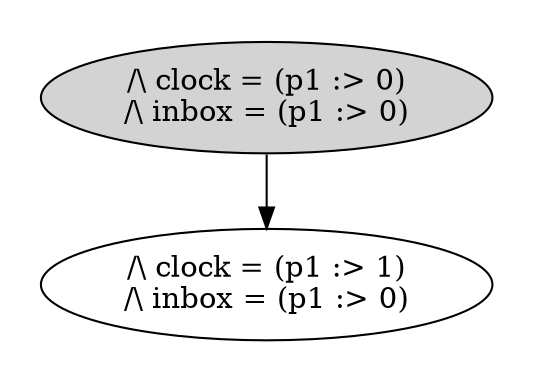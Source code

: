 strict digraph DiskGraph {
nodesep=0.35;
subgraph cluster_graph {
color="white";
5478901938435426192 [label="/\\ clock = (p1 :> 0)\n/\\ inbox = (p1 :> 0)",style = filled]
5478901938435426192 -> -7972081538767979453 [label="",color="black",fontcolor="black"];
-7972081538767979453 [label="/\\ clock = (p1 :> 1)\n/\\ inbox = (p1 :> 0)"];
{rank = same; 5478901938435426192;}
}
}